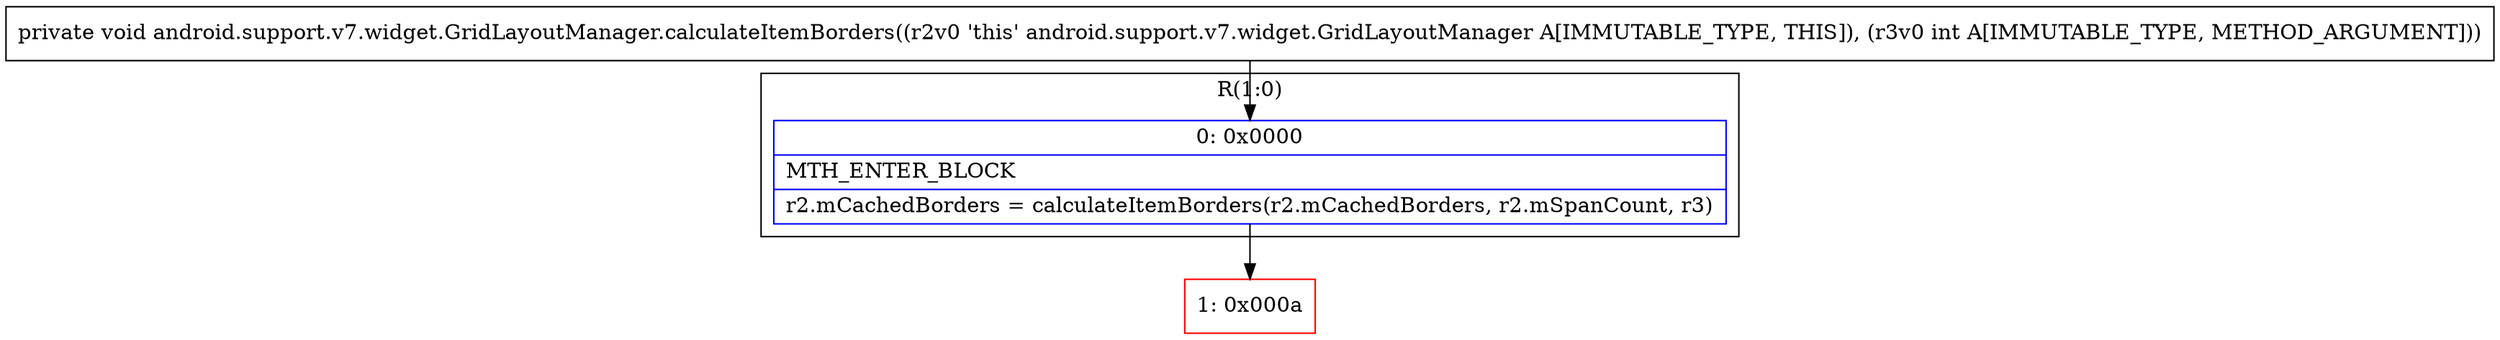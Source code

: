 digraph "CFG forandroid.support.v7.widget.GridLayoutManager.calculateItemBorders(I)V" {
subgraph cluster_Region_1689684786 {
label = "R(1:0)";
node [shape=record,color=blue];
Node_0 [shape=record,label="{0\:\ 0x0000|MTH_ENTER_BLOCK\l|r2.mCachedBorders = calculateItemBorders(r2.mCachedBorders, r2.mSpanCount, r3)\l}"];
}
Node_1 [shape=record,color=red,label="{1\:\ 0x000a}"];
MethodNode[shape=record,label="{private void android.support.v7.widget.GridLayoutManager.calculateItemBorders((r2v0 'this' android.support.v7.widget.GridLayoutManager A[IMMUTABLE_TYPE, THIS]), (r3v0 int A[IMMUTABLE_TYPE, METHOD_ARGUMENT])) }"];
MethodNode -> Node_0;
Node_0 -> Node_1;
}

